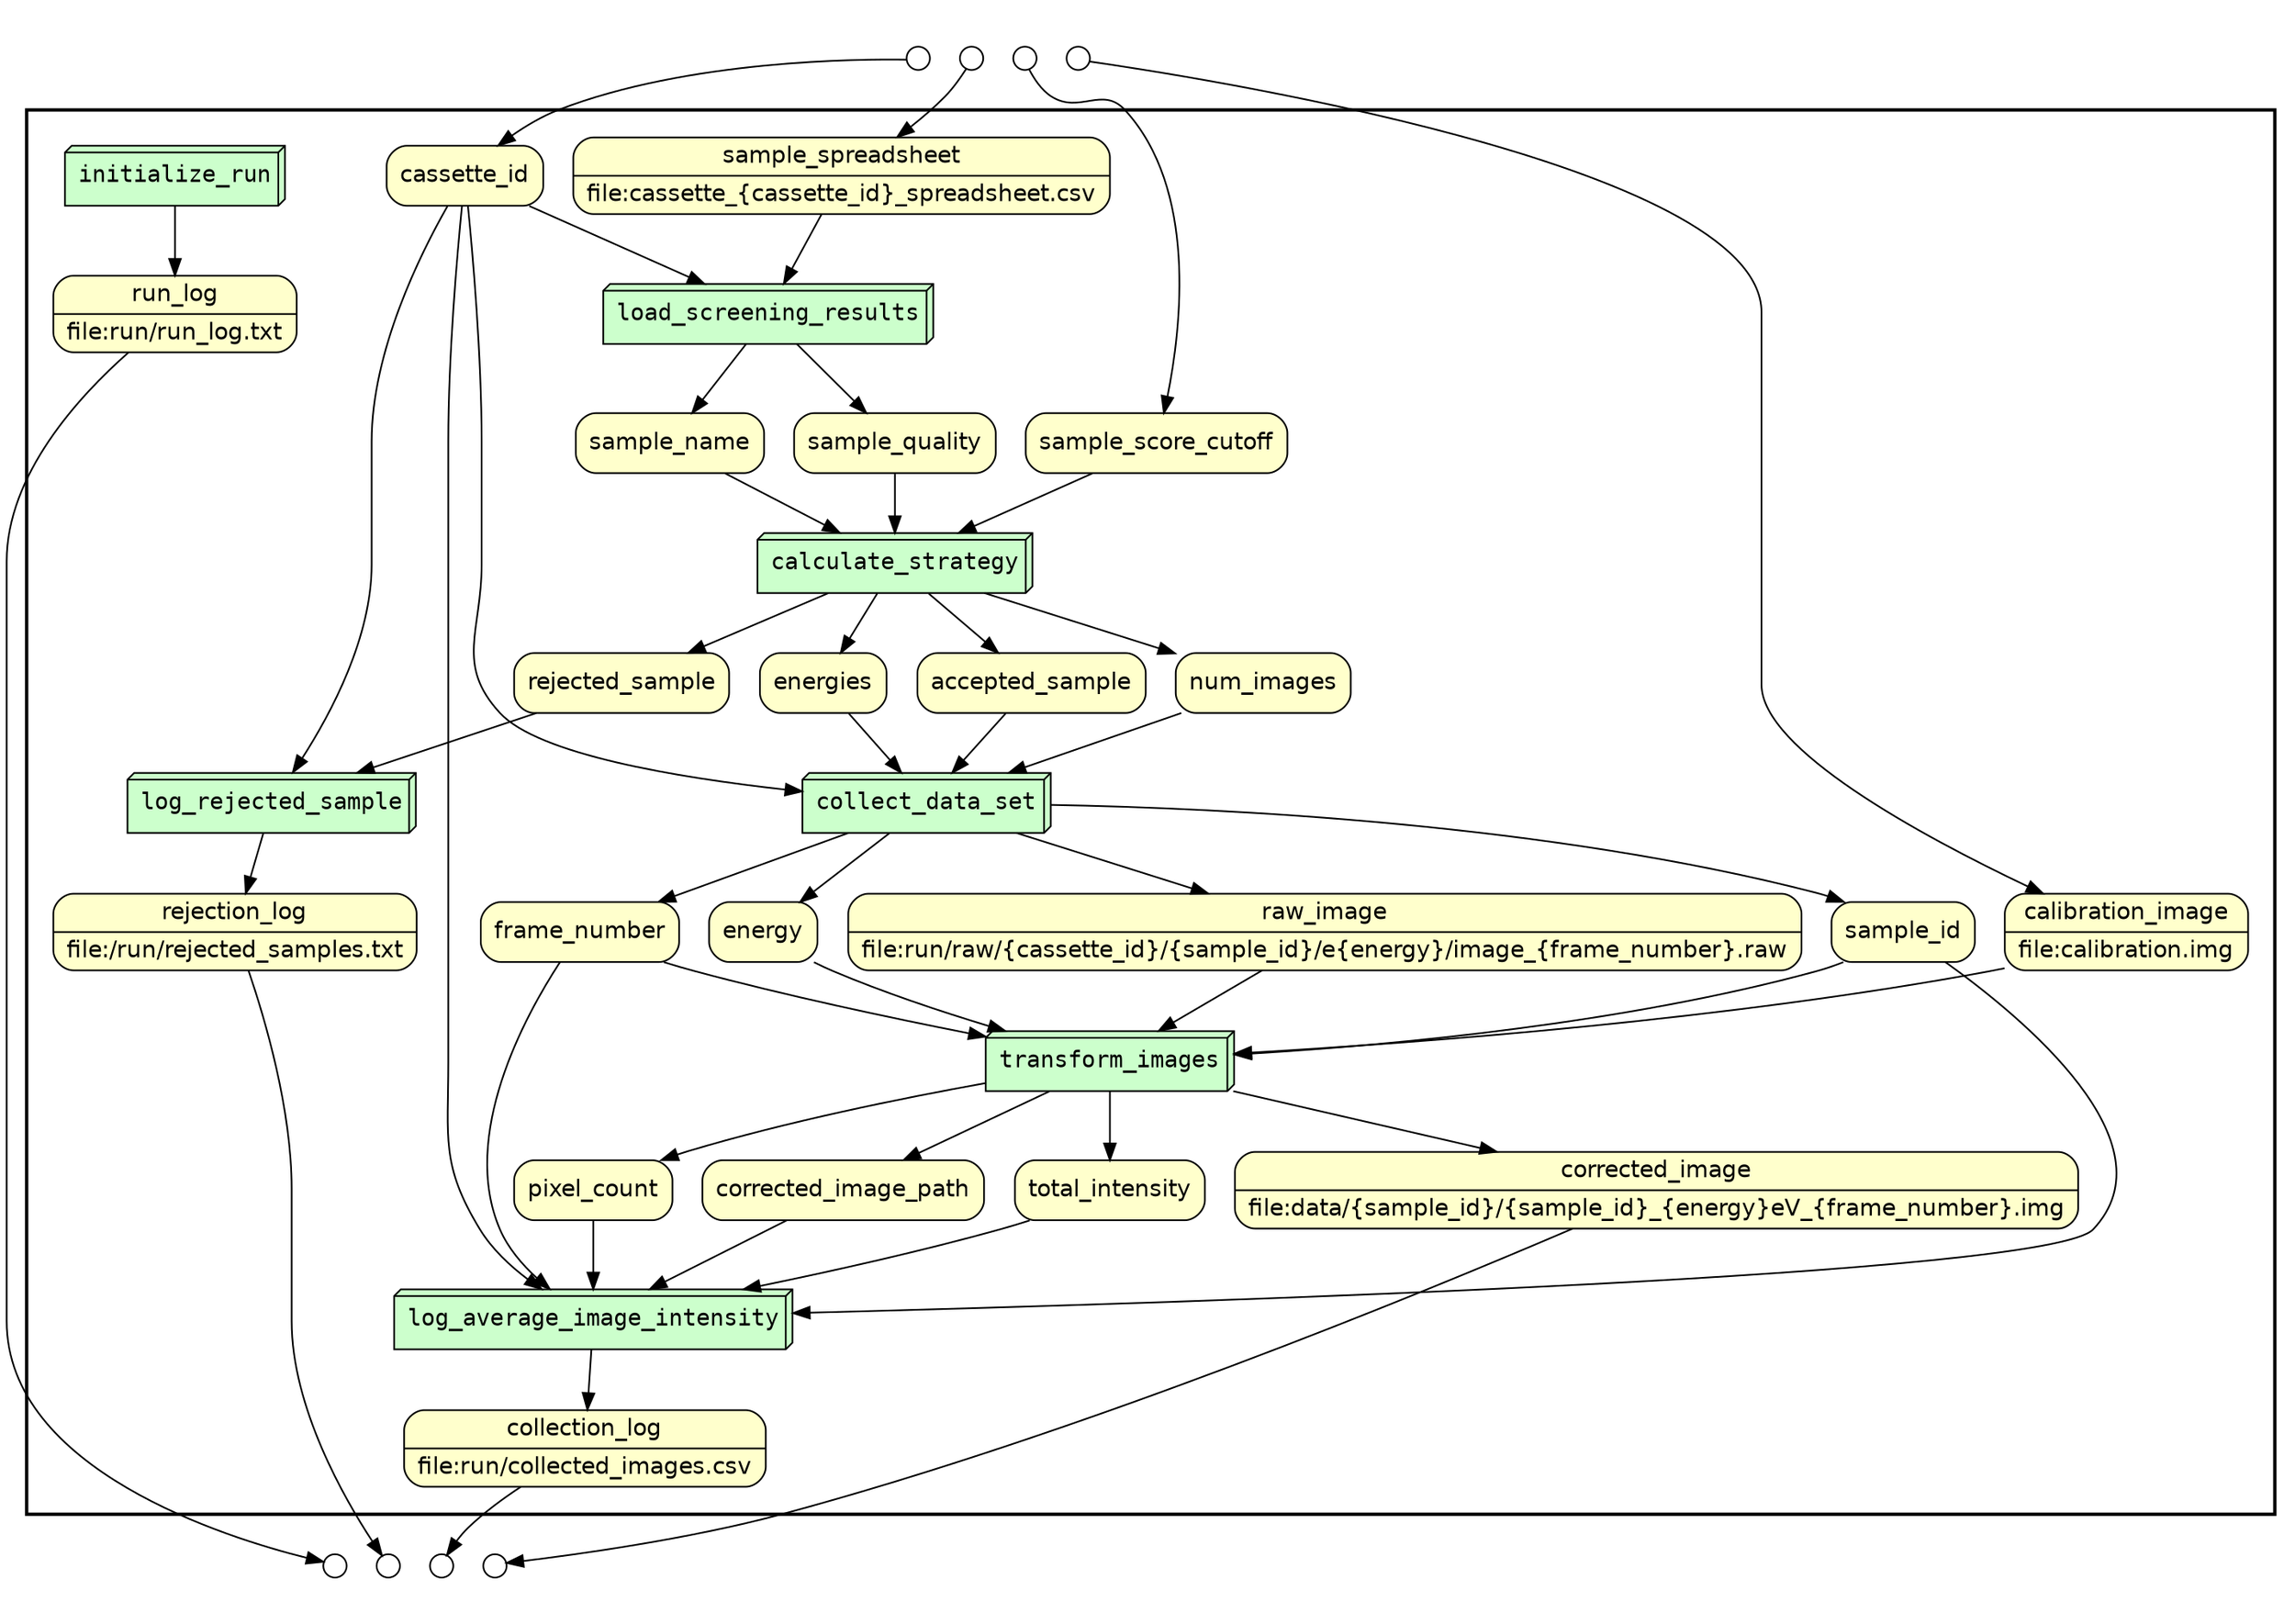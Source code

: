 digraph Workflow {
rankdir=TB
subgraph cluster0 {
label=""
penwidth=2
fontsize=18
subgraph cluster1 {
label=""
color="white"
graph[fontname=Courier]
node[fontname=Courier]
node[shape=box3d style="filled" fillcolor="#CCFFCC" peripheries=1 label=""]
node1 [label="initialize_run"]
node2 [label="load_screening_results"]
node3 [label="calculate_strategy"]
node4 [label="log_rejected_sample"]
node5 [label="collect_data_set"]
node6 [label="transform_images"]
node7 [label="log_average_image_intensity"]
node[fontname=Helvetica]
node[shape=box style="rounded,filled" fillcolor="#FFFFCC" peripheries=1 label=""]
node8 [shape=record  rankdir=LR label="{<f0> corrected_image|<f1>file:data/\{sample_id\}/\{sample_id\}_\{energy\}eV_\{frame_number\}.img}"];
node9 [shape=record  rankdir=LR label="{<f0> run_log|<f1>file:run/run_log.txt}"];
node10 [shape=record  rankdir=LR label="{<f0> collection_log|<f1>file:run/collected_images.csv}"];
node11 [shape=record  rankdir=LR label="{<f0> rejection_log|<f1>file:/run/rejected_samples.txt}"];
node12 [shape=record  rankdir=LR label="{<f0> sample_spreadsheet|<f1>file:cassette_\{cassette_id\}_spreadsheet.csv}"];
node13 [label="sample_name"]
node14 [label="sample_quality"]
node15 [label="rejected_sample"]
node16 [label="accepted_sample"]
node17 [label="num_images"]
node18 [label="energies"]
node19 [shape=record  rankdir=LR label="{<f0> raw_image|<f1>file:run/raw/\{cassette_id\}/\{sample_id\}/e\{energy\}/image_\{frame_number\}.raw}"];
node20 [shape=record  rankdir=LR label="{<f0> calibration_image|<f1>file:calibration.img}"];
node21 [label="total_intensity"]
node22 [label="pixel_count"]
node23 [label="cassette_id"]
node24 [label="sample_score_cutoff"]
node25 [label="sample_id"]
node26 [label="energy"]
node27 [label="frame_number"]
node28 [label="corrected_image_path"]
}}
node[shape=circle style="rounded,filled" fillcolor="#FFFFFF" peripheries=1 label="" width=0.2]
subgraph cluster2 { label="" color="white"
subgraph cluster3 { label="" color="white"
node29
node30
node31
node32
}}
subgraph cluster4 { label="" color="white"
subgraph cluster5 { label="" color="white"
node33
node34
node35
node36
}}
node1 -> node9
node2 -> node13
node2 -> node14
node23 -> node2
node12 -> node2
node3 -> node16
node3 -> node15
node3 -> node17
node3 -> node18
node24 -> node3
node13 -> node3
node14 -> node3
node4 -> node11
node23 -> node4
node15 -> node4
node5 -> node25
node5 -> node26
node5 -> node27
node5 -> node19
node23 -> node5
node16 -> node5
node17 -> node5
node18 -> node5
node6 -> node8
node6 -> node28
node6 -> node21
node6 -> node22
node25 -> node6
node26 -> node6
node27 -> node6
node19 -> node6
node20 -> node6
node7 -> node10
node23 -> node7
node25 -> node7
node27 -> node7
node28 -> node7
node21 -> node7
node22 -> node7
node29 -> node23
node30 -> node24
node31 -> node12
node32 -> node20
node8 -> node33
node9 -> node34
node10 -> node35
node11 -> node36
}
